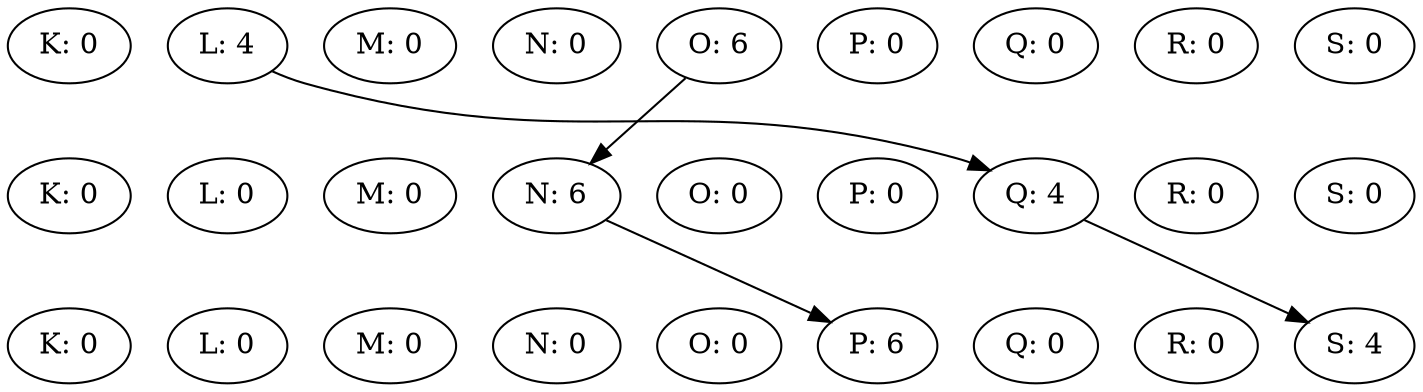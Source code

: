 digraph {
K0 [label="K: 0"];
L0 [label="L: 4"];
M0 [label="M: 0"];
N0 [label="N: 0"];
O0 [label="O: 6"];
P0 [label="P: 0"];
Q0 [label="Q: 0"];
R0 [label="R: 0"];
S0 [label="S: 0"];
rank = same {K0 -> L0 -> M0 -> N0 -> O0 -> P0 -> Q0 -> R0 -> S0 [style=invis] }K1 [label="K: 0"];
L1 [label="L: 0"];
M1 [label="M: 0"];
N1 [label="N: 6"];
O1 [label="O: 0"];
P1 [label="P: 0"];
Q1 [label="Q: 4"];
R1 [label="R: 0"];
S1 [label="S: 0"];
rank = same {K1 -> L1 -> M1 -> N1 -> O1 -> P1 -> Q1 -> R1 -> S1 [style=invis] }L0 -> Q1
O0 -> N1
K2 [label="K: 0"];
L2 [label="L: 0"];
M2 [label="M: 0"];
N2 [label="N: 0"];
O2 [label="O: 0"];
P2 [label="P: 6"];
Q2 [label="Q: 0"];
R2 [label="R: 0"];
S2 [label="S: 4"];
rank = same {K2 -> L2 -> M2 -> N2 -> O2 -> P2 -> Q2 -> R2 -> S2 [style=invis] }N1 -> P2
Q1 -> S2
K0 -> K1 -> K2 [ style=invis; weight=1000 ]
S0 -> S1 -> S2 [ style=invis; weight=1000 ]
}
